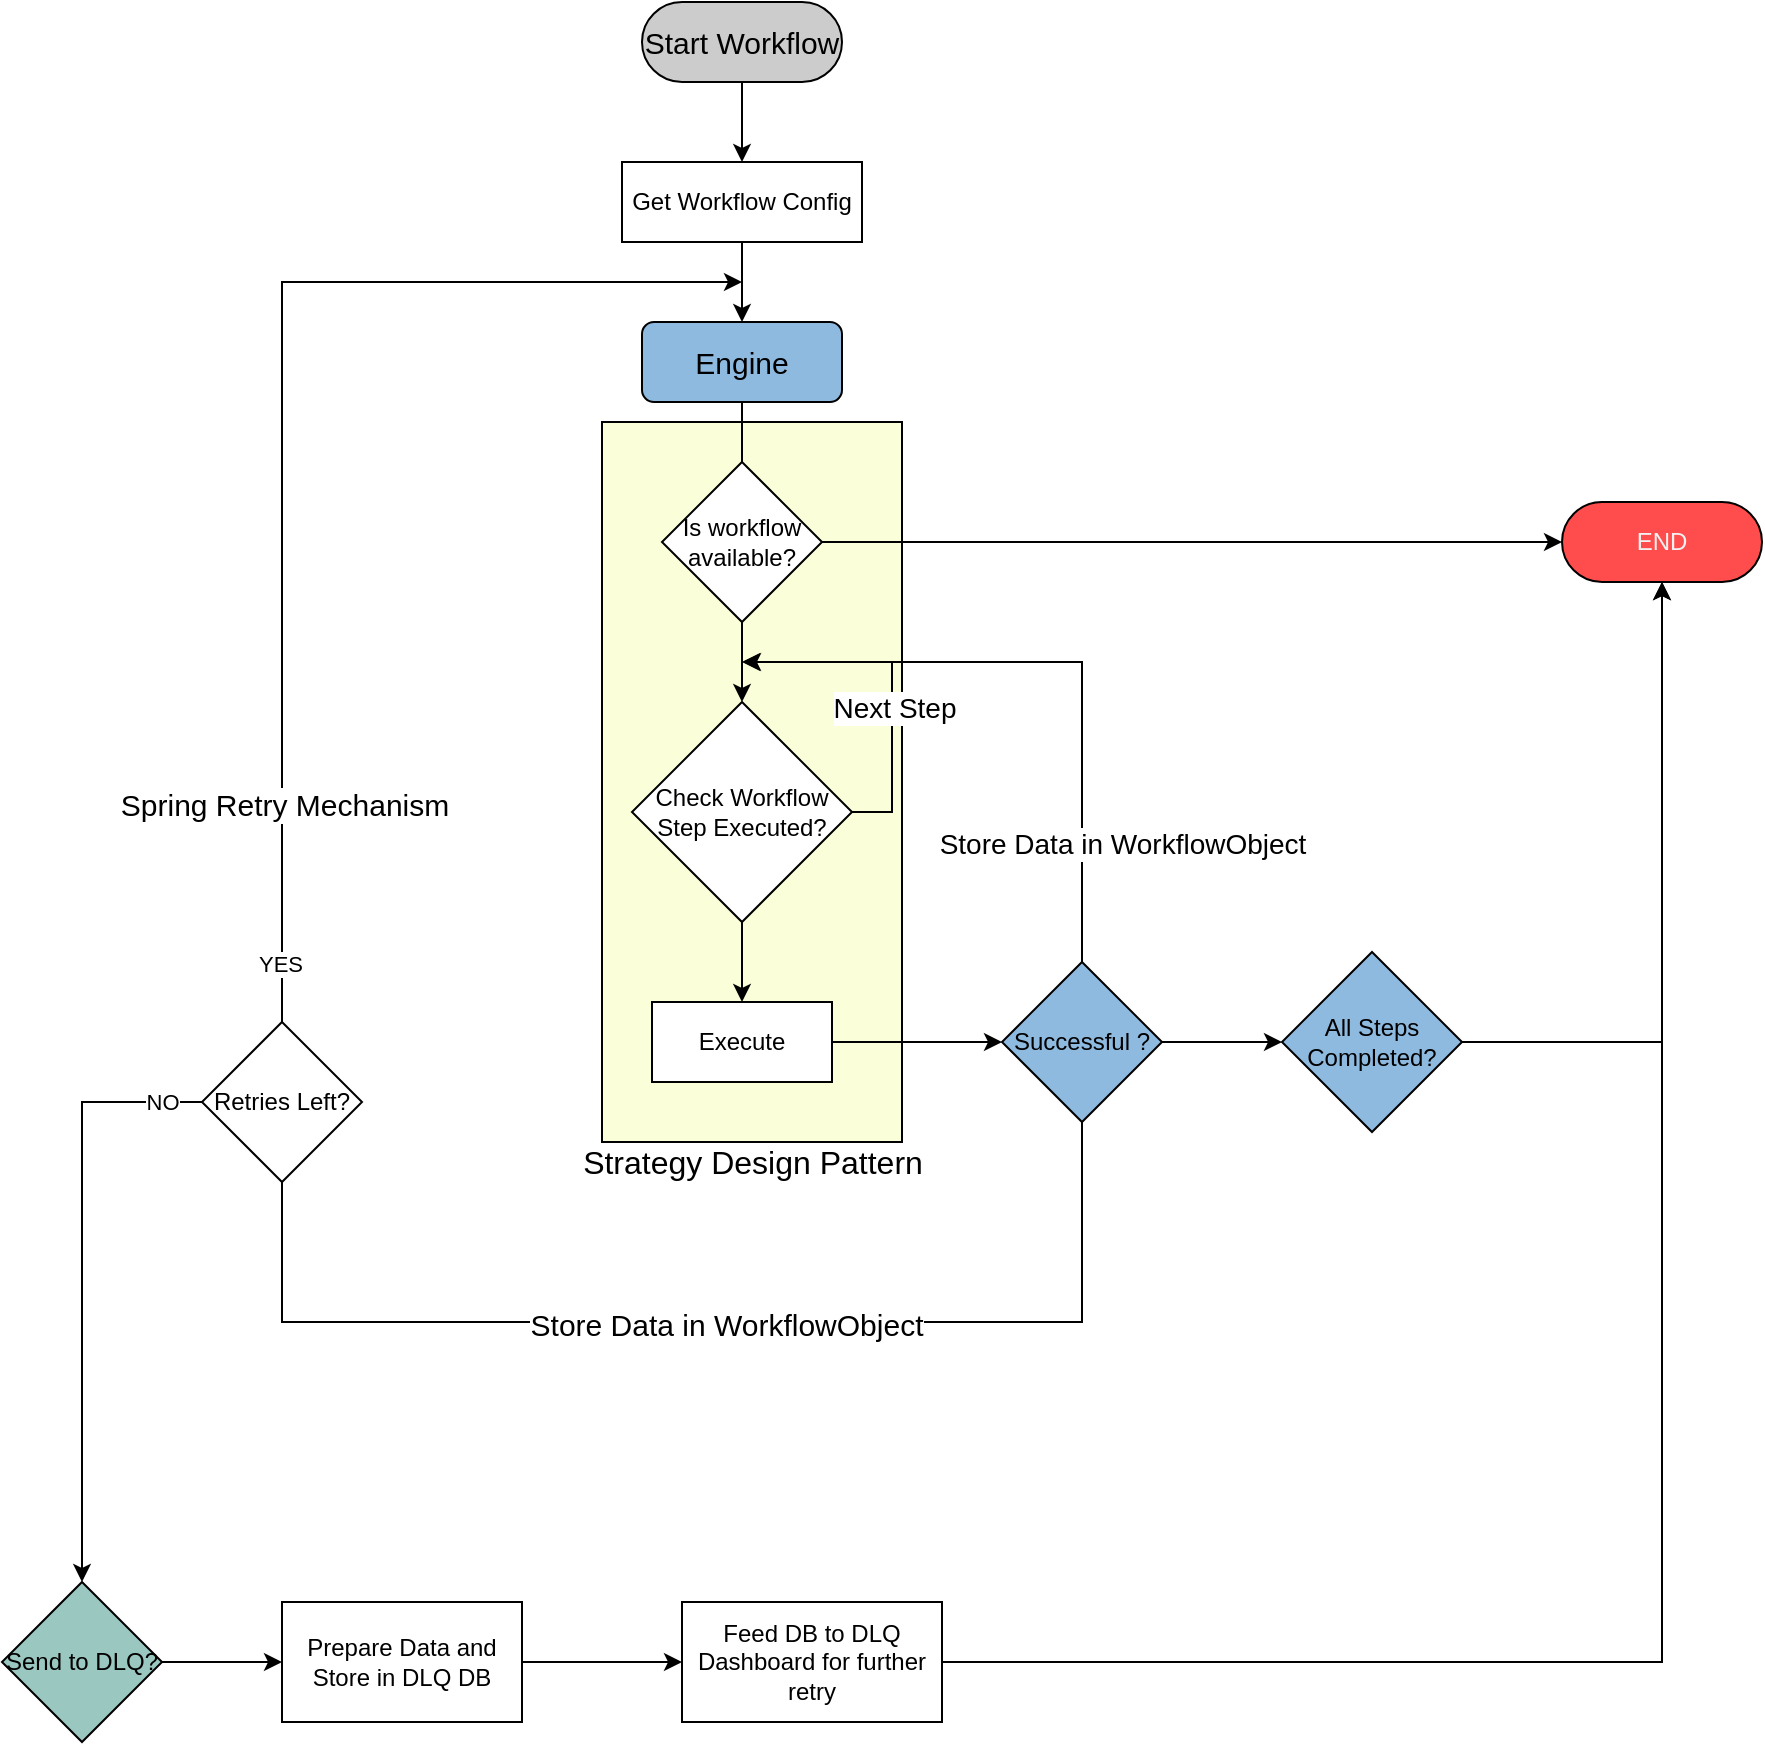 <mxfile version="24.4.0" type="github">
  <diagram name="Page-1" id="J73xEGvbeloBa2jMlH-o">
    <mxGraphModel dx="1909" dy="949" grid="1" gridSize="10" guides="1" tooltips="1" connect="1" arrows="1" fold="1" page="1" pageScale="1" pageWidth="850" pageHeight="1100" math="0" shadow="0">
      <root>
        <mxCell id="0" />
        <mxCell id="1" parent="0" />
        <mxCell id="0GhkC7T9ID0tLAnY2a1P-24" value="" style="rounded=0;whiteSpace=wrap;html=1;fillColor=#FBFFD9;" vertex="1" parent="1">
          <mxGeometry x="300" y="300" width="150" height="360" as="geometry" />
        </mxCell>
        <mxCell id="qgxbI171Fb-kcJdR1tKk-2" style="edgeStyle=orthogonalEdgeStyle;rounded=0;orthogonalLoop=1;jettySize=auto;html=1;" parent="1" source="qgxbI171Fb-kcJdR1tKk-1" edge="1">
          <mxGeometry relative="1" as="geometry">
            <mxPoint x="370" y="350" as="targetPoint" />
          </mxGeometry>
        </mxCell>
        <mxCell id="qgxbI171Fb-kcJdR1tKk-1" value="Engine" style="rounded=1;whiteSpace=wrap;html=1;fillColor=#8FBAE0;fontSize=15;" parent="1" vertex="1">
          <mxGeometry x="320" y="250" width="100" height="40" as="geometry" />
        </mxCell>
        <mxCell id="0GhkC7T9ID0tLAnY2a1P-1" style="edgeStyle=orthogonalEdgeStyle;rounded=0;orthogonalLoop=1;jettySize=auto;html=1;exitX=0.5;exitY=1;exitDx=0;exitDy=0;" edge="1" parent="1" source="qgxbI171Fb-kcJdR1tKk-3">
          <mxGeometry relative="1" as="geometry">
            <mxPoint x="370" y="440" as="targetPoint" />
          </mxGeometry>
        </mxCell>
        <mxCell id="0GhkC7T9ID0tLAnY2a1P-16" style="edgeStyle=orthogonalEdgeStyle;rounded=0;orthogonalLoop=1;jettySize=auto;html=1;exitX=1;exitY=0.5;exitDx=0;exitDy=0;entryX=0;entryY=0.5;entryDx=0;entryDy=0;" edge="1" parent="1" source="qgxbI171Fb-kcJdR1tKk-3" target="qgxbI171Fb-kcJdR1tKk-9">
          <mxGeometry relative="1" as="geometry" />
        </mxCell>
        <mxCell id="qgxbI171Fb-kcJdR1tKk-3" value="Is workflow available?" style="rhombus;whiteSpace=wrap;html=1;" parent="1" vertex="1">
          <mxGeometry x="330" y="320" width="80" height="80" as="geometry" />
        </mxCell>
        <mxCell id="qgxbI171Fb-kcJdR1tKk-5" style="edgeStyle=orthogonalEdgeStyle;rounded=0;orthogonalLoop=1;jettySize=auto;html=1;exitX=0.5;exitY=1;exitDx=0;exitDy=0;entryX=0.5;entryY=0;entryDx=0;entryDy=0;" parent="1" source="qgxbI171Fb-kcJdR1tKk-6" target="qgxbI171Fb-kcJdR1tKk-1" edge="1">
          <mxGeometry relative="1" as="geometry" />
        </mxCell>
        <mxCell id="qgxbI171Fb-kcJdR1tKk-4" value="Start Workflow" style="rounded=1;whiteSpace=wrap;html=1;arcSize=50;fillColor=#CCCCCC;fontSize=15;" parent="1" vertex="1">
          <mxGeometry x="320" y="90" width="100" height="40" as="geometry" />
        </mxCell>
        <mxCell id="qgxbI171Fb-kcJdR1tKk-7" value="" style="edgeStyle=orthogonalEdgeStyle;rounded=0;orthogonalLoop=1;jettySize=auto;html=1;exitX=0.5;exitY=1;exitDx=0;exitDy=0;entryX=0.5;entryY=0;entryDx=0;entryDy=0;" parent="1" source="qgxbI171Fb-kcJdR1tKk-4" target="qgxbI171Fb-kcJdR1tKk-6" edge="1">
          <mxGeometry relative="1" as="geometry">
            <mxPoint x="370" y="130" as="sourcePoint" />
            <mxPoint x="370" y="270" as="targetPoint" />
          </mxGeometry>
        </mxCell>
        <mxCell id="qgxbI171Fb-kcJdR1tKk-6" value="Get Workflow Config" style="rounded=0;whiteSpace=wrap;html=1;" parent="1" vertex="1">
          <mxGeometry x="310" y="170" width="120" height="40" as="geometry" />
        </mxCell>
        <mxCell id="qgxbI171Fb-kcJdR1tKk-9" value="END" style="rounded=1;whiteSpace=wrap;html=1;arcSize=50;fillColor=#FF4D4D;fontColor=#f3f1f1;" parent="1" vertex="1">
          <mxGeometry x="780" y="340" width="100" height="40" as="geometry" />
        </mxCell>
        <mxCell id="0GhkC7T9ID0tLAnY2a1P-7" value="" style="edgeStyle=orthogonalEdgeStyle;rounded=0;orthogonalLoop=1;jettySize=auto;html=1;" edge="1" parent="1" source="0GhkC7T9ID0tLAnY2a1P-3" target="0GhkC7T9ID0tLAnY2a1P-6">
          <mxGeometry relative="1" as="geometry" />
        </mxCell>
        <mxCell id="0GhkC7T9ID0tLAnY2a1P-8" style="edgeStyle=orthogonalEdgeStyle;rounded=0;orthogonalLoop=1;jettySize=auto;html=1;exitX=1;exitY=0.5;exitDx=0;exitDy=0;" edge="1" parent="1" source="0GhkC7T9ID0tLAnY2a1P-3">
          <mxGeometry relative="1" as="geometry">
            <mxPoint x="370" y="420" as="targetPoint" />
          </mxGeometry>
        </mxCell>
        <mxCell id="0GhkC7T9ID0tLAnY2a1P-9" value="Next Step" style="edgeLabel;html=1;align=center;verticalAlign=middle;resizable=0;points=[];fontSize=14;" vertex="1" connectable="0" parent="0GhkC7T9ID0tLAnY2a1P-8">
          <mxGeometry x="-0.148" y="-1" relative="1" as="geometry">
            <mxPoint as="offset" />
          </mxGeometry>
        </mxCell>
        <mxCell id="0GhkC7T9ID0tLAnY2a1P-3" value="Check Workflow Step Executed?" style="rhombus;whiteSpace=wrap;html=1;" vertex="1" parent="1">
          <mxGeometry x="315" y="440" width="110" height="110" as="geometry" />
        </mxCell>
        <mxCell id="0GhkC7T9ID0tLAnY2a1P-12" value="" style="edgeStyle=orthogonalEdgeStyle;rounded=0;orthogonalLoop=1;jettySize=auto;html=1;" edge="1" parent="1" source="0GhkC7T9ID0tLAnY2a1P-6" target="0GhkC7T9ID0tLAnY2a1P-11">
          <mxGeometry relative="1" as="geometry" />
        </mxCell>
        <mxCell id="0GhkC7T9ID0tLAnY2a1P-6" value="Execute" style="whiteSpace=wrap;html=1;" vertex="1" parent="1">
          <mxGeometry x="325" y="590" width="90" height="40" as="geometry" />
        </mxCell>
        <mxCell id="0GhkC7T9ID0tLAnY2a1P-13" style="edgeStyle=orthogonalEdgeStyle;rounded=0;orthogonalLoop=1;jettySize=auto;html=1;exitX=0.5;exitY=0;exitDx=0;exitDy=0;" edge="1" parent="1" source="0GhkC7T9ID0tLAnY2a1P-11">
          <mxGeometry relative="1" as="geometry">
            <mxPoint x="370" y="420" as="targetPoint" />
            <Array as="points">
              <mxPoint x="540" y="420" />
              <mxPoint x="501" y="420" />
            </Array>
          </mxGeometry>
        </mxCell>
        <mxCell id="0GhkC7T9ID0tLAnY2a1P-20" value="Store Data in WorkflowObject" style="edgeLabel;html=1;align=center;verticalAlign=middle;resizable=0;points=[];fontSize=14;" vertex="1" connectable="0" parent="0GhkC7T9ID0tLAnY2a1P-13">
          <mxGeometry x="-0.466" y="-2" relative="1" as="geometry">
            <mxPoint x="18" y="26" as="offset" />
          </mxGeometry>
        </mxCell>
        <mxCell id="0GhkC7T9ID0tLAnY2a1P-15" value="" style="edgeStyle=orthogonalEdgeStyle;rounded=0;orthogonalLoop=1;jettySize=auto;html=1;" edge="1" parent="1" source="0GhkC7T9ID0tLAnY2a1P-11" target="0GhkC7T9ID0tLAnY2a1P-14">
          <mxGeometry relative="1" as="geometry" />
        </mxCell>
        <mxCell id="0GhkC7T9ID0tLAnY2a1P-18" style="edgeStyle=orthogonalEdgeStyle;rounded=0;orthogonalLoop=1;jettySize=auto;html=1;exitX=0.5;exitY=1;exitDx=0;exitDy=0;" edge="1" parent="1" source="0GhkC7T9ID0tLAnY2a1P-11">
          <mxGeometry relative="1" as="geometry">
            <mxPoint x="370" y="230" as="targetPoint" />
            <Array as="points">
              <mxPoint x="540" y="750" />
              <mxPoint x="140" y="750" />
              <mxPoint x="140" y="230" />
            </Array>
          </mxGeometry>
        </mxCell>
        <mxCell id="0GhkC7T9ID0tLAnY2a1P-19" value="Spring Retry Mechanism" style="edgeLabel;html=1;align=center;verticalAlign=middle;resizable=0;points=[];fontSize=15;" vertex="1" connectable="0" parent="0GhkC7T9ID0tLAnY2a1P-18">
          <mxGeometry x="0.215" y="-1" relative="1" as="geometry">
            <mxPoint as="offset" />
          </mxGeometry>
        </mxCell>
        <mxCell id="0GhkC7T9ID0tLAnY2a1P-31" value="YES" style="edgeLabel;html=1;align=center;verticalAlign=middle;resizable=0;points=[];" vertex="1" connectable="0" parent="0GhkC7T9ID0tLAnY2a1P-18">
          <mxGeometry x="0.086" y="1" relative="1" as="geometry">
            <mxPoint as="offset" />
          </mxGeometry>
        </mxCell>
        <mxCell id="0GhkC7T9ID0tLAnY2a1P-11" value="Successful ?" style="rhombus;whiteSpace=wrap;html=1;fillColor=#8FBAE0;" vertex="1" parent="1">
          <mxGeometry x="500" y="570" width="80" height="80" as="geometry" />
        </mxCell>
        <mxCell id="0GhkC7T9ID0tLAnY2a1P-22" style="edgeStyle=orthogonalEdgeStyle;rounded=0;orthogonalLoop=1;jettySize=auto;html=1;exitX=1;exitY=0.5;exitDx=0;exitDy=0;entryX=0.5;entryY=1;entryDx=0;entryDy=0;" edge="1" parent="1" source="0GhkC7T9ID0tLAnY2a1P-14" target="qgxbI171Fb-kcJdR1tKk-9">
          <mxGeometry relative="1" as="geometry" />
        </mxCell>
        <mxCell id="0GhkC7T9ID0tLAnY2a1P-14" value="All Steps Completed?" style="rhombus;whiteSpace=wrap;html=1;fillColor=#8FBAE0;" vertex="1" parent="1">
          <mxGeometry x="640" y="565" width="90" height="90" as="geometry" />
        </mxCell>
        <mxCell id="0GhkC7T9ID0tLAnY2a1P-21" value="Store Data in WorkflowObject" style="edgeLabel;html=1;align=center;verticalAlign=middle;resizable=0;points=[];fontSize=15;" vertex="1" connectable="0" parent="1">
          <mxGeometry x="350.004" y="749.998" as="geometry">
            <mxPoint x="12" y="1" as="offset" />
          </mxGeometry>
        </mxCell>
        <mxCell id="0GhkC7T9ID0tLAnY2a1P-26" value="Strategy Design Pattern" style="text;html=1;align=center;verticalAlign=middle;resizable=0;points=[];autosize=1;strokeColor=none;fillColor=none;fontSize=16;" vertex="1" parent="1">
          <mxGeometry x="280" y="655" width="190" height="30" as="geometry" />
        </mxCell>
        <mxCell id="0GhkC7T9ID0tLAnY2a1P-34" value="" style="edgeStyle=orthogonalEdgeStyle;rounded=0;orthogonalLoop=1;jettySize=auto;html=1;" edge="1" parent="1" source="0GhkC7T9ID0tLAnY2a1P-30" target="0GhkC7T9ID0tLAnY2a1P-33">
          <mxGeometry relative="1" as="geometry" />
        </mxCell>
        <mxCell id="0GhkC7T9ID0tLAnY2a1P-36" value="NO" style="edgeLabel;html=1;align=center;verticalAlign=middle;resizable=0;points=[];" vertex="1" connectable="0" parent="0GhkC7T9ID0tLAnY2a1P-34">
          <mxGeometry x="-0.685" y="3" relative="1" as="geometry">
            <mxPoint x="27" y="-3" as="offset" />
          </mxGeometry>
        </mxCell>
        <mxCell id="0GhkC7T9ID0tLAnY2a1P-30" value="Retries Left?" style="rhombus;whiteSpace=wrap;html=1;" vertex="1" parent="1">
          <mxGeometry x="100" y="600" width="80" height="80" as="geometry" />
        </mxCell>
        <mxCell id="0GhkC7T9ID0tLAnY2a1P-38" value="" style="edgeStyle=orthogonalEdgeStyle;rounded=0;orthogonalLoop=1;jettySize=auto;html=1;" edge="1" parent="1" source="0GhkC7T9ID0tLAnY2a1P-33" target="0GhkC7T9ID0tLAnY2a1P-37">
          <mxGeometry relative="1" as="geometry" />
        </mxCell>
        <mxCell id="0GhkC7T9ID0tLAnY2a1P-33" value="Send to DLQ?" style="rhombus;whiteSpace=wrap;html=1;fillColor=#9AC7BF;" vertex="1" parent="1">
          <mxGeometry y="880" width="80" height="80" as="geometry" />
        </mxCell>
        <mxCell id="0GhkC7T9ID0tLAnY2a1P-40" value="" style="edgeStyle=orthogonalEdgeStyle;rounded=0;orthogonalLoop=1;jettySize=auto;html=1;" edge="1" parent="1" source="0GhkC7T9ID0tLAnY2a1P-37" target="0GhkC7T9ID0tLAnY2a1P-39">
          <mxGeometry relative="1" as="geometry" />
        </mxCell>
        <mxCell id="0GhkC7T9ID0tLAnY2a1P-37" value="Prepare Data and Store in DLQ DB" style="whiteSpace=wrap;html=1;" vertex="1" parent="1">
          <mxGeometry x="140" y="890" width="120" height="60" as="geometry" />
        </mxCell>
        <mxCell id="0GhkC7T9ID0tLAnY2a1P-41" style="edgeStyle=orthogonalEdgeStyle;rounded=0;orthogonalLoop=1;jettySize=auto;html=1;exitX=1;exitY=0.5;exitDx=0;exitDy=0;entryX=0.5;entryY=1;entryDx=0;entryDy=0;" edge="1" parent="1" source="0GhkC7T9ID0tLAnY2a1P-39" target="qgxbI171Fb-kcJdR1tKk-9">
          <mxGeometry relative="1" as="geometry" />
        </mxCell>
        <mxCell id="0GhkC7T9ID0tLAnY2a1P-39" value="Feed DB to DLQ Dashboard for further retry" style="whiteSpace=wrap;html=1;" vertex="1" parent="1">
          <mxGeometry x="340" y="890" width="130" height="60" as="geometry" />
        </mxCell>
      </root>
    </mxGraphModel>
  </diagram>
</mxfile>
